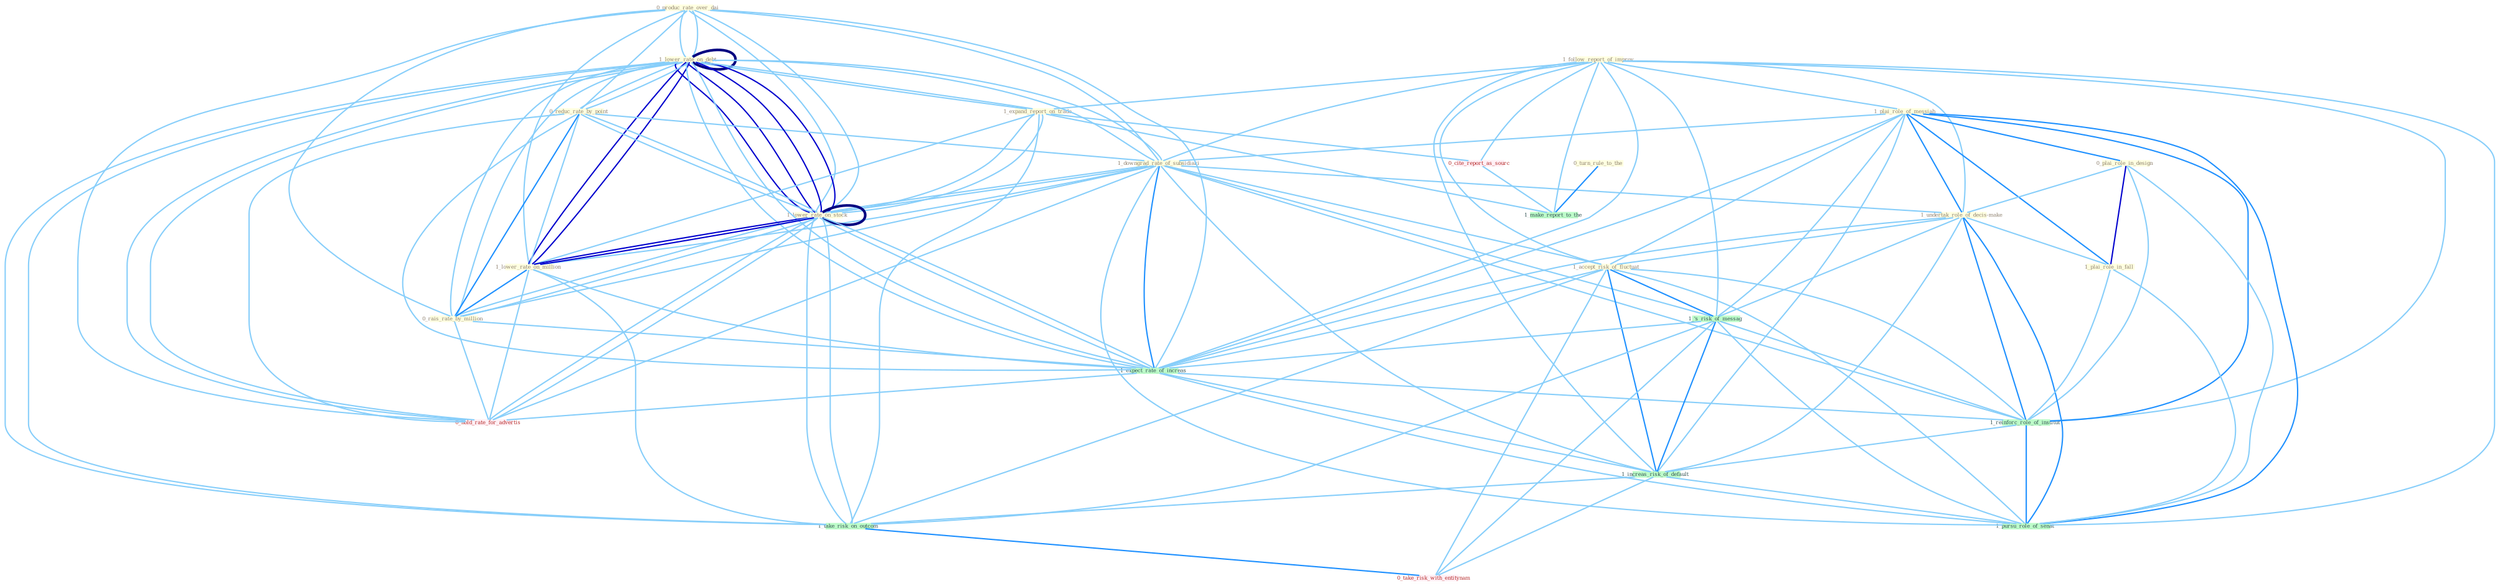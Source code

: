 Graph G{ 
    node
    [shape=polygon,style=filled,width=.5,height=.06,color="#BDFCC9",fixedsize=true,fontsize=4,
    fontcolor="#2f4f4f"];
    {node
    [color="#ffffe0", fontcolor="#8b7d6b"] "0_produc_rate_over_dai " "1_follow_report_of_improv " "1_lower_rate_on_debt " "1_plai_role_of_messiah " "1_expand_report_on_trade " "0_plai_role_in_design " "0_reduc_rate_by_point " "1_downgrad_rate_of_subsidiari " "1_lower_rate_on_stock " "1_lower_rate_on_debt " "1_lower_rate_on_million " "1_undertak_role_of_decis-make " "1_plai_role_in_fall " "1_accept_risk_of_fluctuat " "0_turn_rule_to_the " "1_lower_rate_on_stock " "0_rais_rate_by_million "}
{node [color="#fff0f5", fontcolor="#b22222"] "0_cite_report_as_sourc " "0_take_risk_with_entitynam " "0_hold_rate_for_advertis "}
edge [color="#B0E2FF"];

	"0_produc_rate_over_dai " -- "1_lower_rate_on_debt " [w="1", color="#87cefa" ];
	"0_produc_rate_over_dai " -- "0_reduc_rate_by_point " [w="1", color="#87cefa" ];
	"0_produc_rate_over_dai " -- "1_downgrad_rate_of_subsidiari " [w="1", color="#87cefa" ];
	"0_produc_rate_over_dai " -- "1_lower_rate_on_stock " [w="1", color="#87cefa" ];
	"0_produc_rate_over_dai " -- "1_lower_rate_on_debt " [w="1", color="#87cefa" ];
	"0_produc_rate_over_dai " -- "1_lower_rate_on_million " [w="1", color="#87cefa" ];
	"0_produc_rate_over_dai " -- "1_lower_rate_on_stock " [w="1", color="#87cefa" ];
	"0_produc_rate_over_dai " -- "0_rais_rate_by_million " [w="1", color="#87cefa" ];
	"0_produc_rate_over_dai " -- "1_expect_rate_of_increas " [w="1", color="#87cefa" ];
	"0_produc_rate_over_dai " -- "0_hold_rate_for_advertis " [w="1", color="#87cefa" ];
	"1_follow_report_of_improv " -- "1_plai_role_of_messiah " [w="1", color="#87cefa" ];
	"1_follow_report_of_improv " -- "1_expand_report_on_trade " [w="1", color="#87cefa" ];
	"1_follow_report_of_improv " -- "1_downgrad_rate_of_subsidiari " [w="1", color="#87cefa" ];
	"1_follow_report_of_improv " -- "1_undertak_role_of_decis-make " [w="1", color="#87cefa" ];
	"1_follow_report_of_improv " -- "1_accept_risk_of_fluctuat " [w="1", color="#87cefa" ];
	"1_follow_report_of_improv " -- "1_'s_risk_of_messag " [w="1", color="#87cefa" ];
	"1_follow_report_of_improv " -- "1_expect_rate_of_increas " [w="1", color="#87cefa" ];
	"1_follow_report_of_improv " -- "1_reinforc_role_of_institut " [w="1", color="#87cefa" ];
	"1_follow_report_of_improv " -- "1_increas_risk_of_default " [w="1", color="#87cefa" ];
	"1_follow_report_of_improv " -- "0_cite_report_as_sourc " [w="1", color="#87cefa" ];
	"1_follow_report_of_improv " -- "1_pursu_role_of_senat " [w="1", color="#87cefa" ];
	"1_follow_report_of_improv " -- "1_make_report_to_the " [w="1", color="#87cefa" ];
	"1_lower_rate_on_debt " -- "1_expand_report_on_trade " [w="1", color="#87cefa" ];
	"1_lower_rate_on_debt " -- "0_reduc_rate_by_point " [w="1", color="#87cefa" ];
	"1_lower_rate_on_debt " -- "1_downgrad_rate_of_subsidiari " [w="1", color="#87cefa" ];
	"1_lower_rate_on_debt " -- "1_lower_rate_on_stock " [w="3", color="#0000cd" , len=0.6];
	"1_lower_rate_on_debt " -- "1_lower_rate_on_debt " [w="4", style=bold, color="#000080", len=0.4];
	"1_lower_rate_on_debt " -- "1_lower_rate_on_million " [w="3", color="#0000cd" , len=0.6];
	"1_lower_rate_on_debt " -- "1_lower_rate_on_stock " [w="3", color="#0000cd" , len=0.6];
	"1_lower_rate_on_debt " -- "0_rais_rate_by_million " [w="1", color="#87cefa" ];
	"1_lower_rate_on_debt " -- "1_expect_rate_of_increas " [w="1", color="#87cefa" ];
	"1_lower_rate_on_debt " -- "1_take_risk_on_outcom " [w="1", color="#87cefa" ];
	"1_lower_rate_on_debt " -- "0_hold_rate_for_advertis " [w="1", color="#87cefa" ];
	"1_plai_role_of_messiah " -- "0_plai_role_in_design " [w="2", color="#1e90ff" , len=0.8];
	"1_plai_role_of_messiah " -- "1_downgrad_rate_of_subsidiari " [w="1", color="#87cefa" ];
	"1_plai_role_of_messiah " -- "1_undertak_role_of_decis-make " [w="2", color="#1e90ff" , len=0.8];
	"1_plai_role_of_messiah " -- "1_plai_role_in_fall " [w="2", color="#1e90ff" , len=0.8];
	"1_plai_role_of_messiah " -- "1_accept_risk_of_fluctuat " [w="1", color="#87cefa" ];
	"1_plai_role_of_messiah " -- "1_'s_risk_of_messag " [w="1", color="#87cefa" ];
	"1_plai_role_of_messiah " -- "1_expect_rate_of_increas " [w="1", color="#87cefa" ];
	"1_plai_role_of_messiah " -- "1_reinforc_role_of_institut " [w="2", color="#1e90ff" , len=0.8];
	"1_plai_role_of_messiah " -- "1_increas_risk_of_default " [w="1", color="#87cefa" ];
	"1_plai_role_of_messiah " -- "1_pursu_role_of_senat " [w="2", color="#1e90ff" , len=0.8];
	"1_expand_report_on_trade " -- "1_lower_rate_on_stock " [w="1", color="#87cefa" ];
	"1_expand_report_on_trade " -- "1_lower_rate_on_debt " [w="1", color="#87cefa" ];
	"1_expand_report_on_trade " -- "1_lower_rate_on_million " [w="1", color="#87cefa" ];
	"1_expand_report_on_trade " -- "1_lower_rate_on_stock " [w="1", color="#87cefa" ];
	"1_expand_report_on_trade " -- "1_take_risk_on_outcom " [w="1", color="#87cefa" ];
	"1_expand_report_on_trade " -- "0_cite_report_as_sourc " [w="1", color="#87cefa" ];
	"1_expand_report_on_trade " -- "1_make_report_to_the " [w="1", color="#87cefa" ];
	"0_plai_role_in_design " -- "1_undertak_role_of_decis-make " [w="1", color="#87cefa" ];
	"0_plai_role_in_design " -- "1_plai_role_in_fall " [w="3", color="#0000cd" , len=0.6];
	"0_plai_role_in_design " -- "1_reinforc_role_of_institut " [w="1", color="#87cefa" ];
	"0_plai_role_in_design " -- "1_pursu_role_of_senat " [w="1", color="#87cefa" ];
	"0_reduc_rate_by_point " -- "1_downgrad_rate_of_subsidiari " [w="1", color="#87cefa" ];
	"0_reduc_rate_by_point " -- "1_lower_rate_on_stock " [w="1", color="#87cefa" ];
	"0_reduc_rate_by_point " -- "1_lower_rate_on_debt " [w="1", color="#87cefa" ];
	"0_reduc_rate_by_point " -- "1_lower_rate_on_million " [w="1", color="#87cefa" ];
	"0_reduc_rate_by_point " -- "1_lower_rate_on_stock " [w="1", color="#87cefa" ];
	"0_reduc_rate_by_point " -- "0_rais_rate_by_million " [w="2", color="#1e90ff" , len=0.8];
	"0_reduc_rate_by_point " -- "1_expect_rate_of_increas " [w="1", color="#87cefa" ];
	"0_reduc_rate_by_point " -- "0_hold_rate_for_advertis " [w="1", color="#87cefa" ];
	"1_downgrad_rate_of_subsidiari " -- "1_lower_rate_on_stock " [w="1", color="#87cefa" ];
	"1_downgrad_rate_of_subsidiari " -- "1_lower_rate_on_debt " [w="1", color="#87cefa" ];
	"1_downgrad_rate_of_subsidiari " -- "1_lower_rate_on_million " [w="1", color="#87cefa" ];
	"1_downgrad_rate_of_subsidiari " -- "1_undertak_role_of_decis-make " [w="1", color="#87cefa" ];
	"1_downgrad_rate_of_subsidiari " -- "1_accept_risk_of_fluctuat " [w="1", color="#87cefa" ];
	"1_downgrad_rate_of_subsidiari " -- "1_lower_rate_on_stock " [w="1", color="#87cefa" ];
	"1_downgrad_rate_of_subsidiari " -- "0_rais_rate_by_million " [w="1", color="#87cefa" ];
	"1_downgrad_rate_of_subsidiari " -- "1_'s_risk_of_messag " [w="1", color="#87cefa" ];
	"1_downgrad_rate_of_subsidiari " -- "1_expect_rate_of_increas " [w="2", color="#1e90ff" , len=0.8];
	"1_downgrad_rate_of_subsidiari " -- "1_reinforc_role_of_institut " [w="1", color="#87cefa" ];
	"1_downgrad_rate_of_subsidiari " -- "1_increas_risk_of_default " [w="1", color="#87cefa" ];
	"1_downgrad_rate_of_subsidiari " -- "1_pursu_role_of_senat " [w="1", color="#87cefa" ];
	"1_downgrad_rate_of_subsidiari " -- "0_hold_rate_for_advertis " [w="1", color="#87cefa" ];
	"1_lower_rate_on_stock " -- "1_lower_rate_on_debt " [w="3", color="#0000cd" , len=0.6];
	"1_lower_rate_on_stock " -- "1_lower_rate_on_million " [w="3", color="#0000cd" , len=0.6];
	"1_lower_rate_on_stock " -- "1_lower_rate_on_stock " [w="4", style=bold, color="#000080", len=0.4];
	"1_lower_rate_on_stock " -- "0_rais_rate_by_million " [w="1", color="#87cefa" ];
	"1_lower_rate_on_stock " -- "1_expect_rate_of_increas " [w="1", color="#87cefa" ];
	"1_lower_rate_on_stock " -- "1_take_risk_on_outcom " [w="1", color="#87cefa" ];
	"1_lower_rate_on_stock " -- "0_hold_rate_for_advertis " [w="1", color="#87cefa" ];
	"1_lower_rate_on_debt " -- "1_lower_rate_on_million " [w="3", color="#0000cd" , len=0.6];
	"1_lower_rate_on_debt " -- "1_lower_rate_on_stock " [w="3", color="#0000cd" , len=0.6];
	"1_lower_rate_on_debt " -- "0_rais_rate_by_million " [w="1", color="#87cefa" ];
	"1_lower_rate_on_debt " -- "1_expect_rate_of_increas " [w="1", color="#87cefa" ];
	"1_lower_rate_on_debt " -- "1_take_risk_on_outcom " [w="1", color="#87cefa" ];
	"1_lower_rate_on_debt " -- "0_hold_rate_for_advertis " [w="1", color="#87cefa" ];
	"1_lower_rate_on_million " -- "1_lower_rate_on_stock " [w="3", color="#0000cd" , len=0.6];
	"1_lower_rate_on_million " -- "0_rais_rate_by_million " [w="2", color="#1e90ff" , len=0.8];
	"1_lower_rate_on_million " -- "1_expect_rate_of_increas " [w="1", color="#87cefa" ];
	"1_lower_rate_on_million " -- "1_take_risk_on_outcom " [w="1", color="#87cefa" ];
	"1_lower_rate_on_million " -- "0_hold_rate_for_advertis " [w="1", color="#87cefa" ];
	"1_undertak_role_of_decis-make " -- "1_plai_role_in_fall " [w="1", color="#87cefa" ];
	"1_undertak_role_of_decis-make " -- "1_accept_risk_of_fluctuat " [w="1", color="#87cefa" ];
	"1_undertak_role_of_decis-make " -- "1_'s_risk_of_messag " [w="1", color="#87cefa" ];
	"1_undertak_role_of_decis-make " -- "1_expect_rate_of_increas " [w="1", color="#87cefa" ];
	"1_undertak_role_of_decis-make " -- "1_reinforc_role_of_institut " [w="2", color="#1e90ff" , len=0.8];
	"1_undertak_role_of_decis-make " -- "1_increas_risk_of_default " [w="1", color="#87cefa" ];
	"1_undertak_role_of_decis-make " -- "1_pursu_role_of_senat " [w="2", color="#1e90ff" , len=0.8];
	"1_plai_role_in_fall " -- "1_reinforc_role_of_institut " [w="1", color="#87cefa" ];
	"1_plai_role_in_fall " -- "1_pursu_role_of_senat " [w="1", color="#87cefa" ];
	"1_accept_risk_of_fluctuat " -- "1_'s_risk_of_messag " [w="2", color="#1e90ff" , len=0.8];
	"1_accept_risk_of_fluctuat " -- "1_expect_rate_of_increas " [w="1", color="#87cefa" ];
	"1_accept_risk_of_fluctuat " -- "1_reinforc_role_of_institut " [w="1", color="#87cefa" ];
	"1_accept_risk_of_fluctuat " -- "1_increas_risk_of_default " [w="2", color="#1e90ff" , len=0.8];
	"1_accept_risk_of_fluctuat " -- "1_take_risk_on_outcom " [w="1", color="#87cefa" ];
	"1_accept_risk_of_fluctuat " -- "1_pursu_role_of_senat " [w="1", color="#87cefa" ];
	"1_accept_risk_of_fluctuat " -- "0_take_risk_with_entitynam " [w="1", color="#87cefa" ];
	"0_turn_rule_to_the " -- "1_make_report_to_the " [w="2", color="#1e90ff" , len=0.8];
	"1_lower_rate_on_stock " -- "0_rais_rate_by_million " [w="1", color="#87cefa" ];
	"1_lower_rate_on_stock " -- "1_expect_rate_of_increas " [w="1", color="#87cefa" ];
	"1_lower_rate_on_stock " -- "1_take_risk_on_outcom " [w="1", color="#87cefa" ];
	"1_lower_rate_on_stock " -- "0_hold_rate_for_advertis " [w="1", color="#87cefa" ];
	"0_rais_rate_by_million " -- "1_expect_rate_of_increas " [w="1", color="#87cefa" ];
	"0_rais_rate_by_million " -- "0_hold_rate_for_advertis " [w="1", color="#87cefa" ];
	"1_'s_risk_of_messag " -- "1_expect_rate_of_increas " [w="1", color="#87cefa" ];
	"1_'s_risk_of_messag " -- "1_reinforc_role_of_institut " [w="1", color="#87cefa" ];
	"1_'s_risk_of_messag " -- "1_increas_risk_of_default " [w="2", color="#1e90ff" , len=0.8];
	"1_'s_risk_of_messag " -- "1_take_risk_on_outcom " [w="1", color="#87cefa" ];
	"1_'s_risk_of_messag " -- "1_pursu_role_of_senat " [w="1", color="#87cefa" ];
	"1_'s_risk_of_messag " -- "0_take_risk_with_entitynam " [w="1", color="#87cefa" ];
	"1_expect_rate_of_increas " -- "1_reinforc_role_of_institut " [w="1", color="#87cefa" ];
	"1_expect_rate_of_increas " -- "1_increas_risk_of_default " [w="1", color="#87cefa" ];
	"1_expect_rate_of_increas " -- "1_pursu_role_of_senat " [w="1", color="#87cefa" ];
	"1_expect_rate_of_increas " -- "0_hold_rate_for_advertis " [w="1", color="#87cefa" ];
	"1_reinforc_role_of_institut " -- "1_increas_risk_of_default " [w="1", color="#87cefa" ];
	"1_reinforc_role_of_institut " -- "1_pursu_role_of_senat " [w="2", color="#1e90ff" , len=0.8];
	"1_increas_risk_of_default " -- "1_take_risk_on_outcom " [w="1", color="#87cefa" ];
	"1_increas_risk_of_default " -- "1_pursu_role_of_senat " [w="1", color="#87cefa" ];
	"1_increas_risk_of_default " -- "0_take_risk_with_entitynam " [w="1", color="#87cefa" ];
	"1_take_risk_on_outcom " -- "0_take_risk_with_entitynam " [w="2", color="#1e90ff" , len=0.8];
	"0_cite_report_as_sourc " -- "1_make_report_to_the " [w="1", color="#87cefa" ];
}